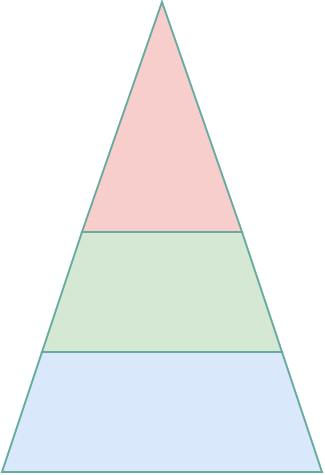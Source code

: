 <mxfile version="22.1.16" type="github">
  <diagram name="第 1 页" id="IE6ri8-UPurYHdycowPD">
    <mxGraphModel dx="2074" dy="1121" grid="1" gridSize="10" guides="1" tooltips="1" connect="1" arrows="1" fold="1" page="1" pageScale="1" pageWidth="827" pageHeight="1169" math="0" shadow="0">
      <root>
        <mxCell id="0" />
        <mxCell id="1" parent="0" />
        <mxCell id="gT-nuku6gynwxU-kW0Jd-1" value="" style="triangle;whiteSpace=wrap;html=1;rotation=-90;fillColor=#f8cecc;strokeColor=#67AB9F;" vertex="1" parent="1">
          <mxGeometry x="272.5" y="332.5" width="115" height="80" as="geometry" />
        </mxCell>
        <mxCell id="gT-nuku6gynwxU-kW0Jd-2" value="" style="shape=trapezoid;perimeter=trapezoidPerimeter;whiteSpace=wrap;html=1;fixedSize=1;fillColor=#d5e8d4;strokeColor=#67AB9F;" vertex="1" parent="1">
          <mxGeometry x="270" y="430" width="120" height="60" as="geometry" />
        </mxCell>
        <mxCell id="gT-nuku6gynwxU-kW0Jd-3" value="" style="shape=trapezoid;perimeter=trapezoidPerimeter;whiteSpace=wrap;html=1;fixedSize=1;fillColor=#dae8fc;strokeColor=#67AB9F;" vertex="1" parent="1">
          <mxGeometry x="250" y="490" width="160" height="60" as="geometry" />
        </mxCell>
      </root>
    </mxGraphModel>
  </diagram>
</mxfile>
